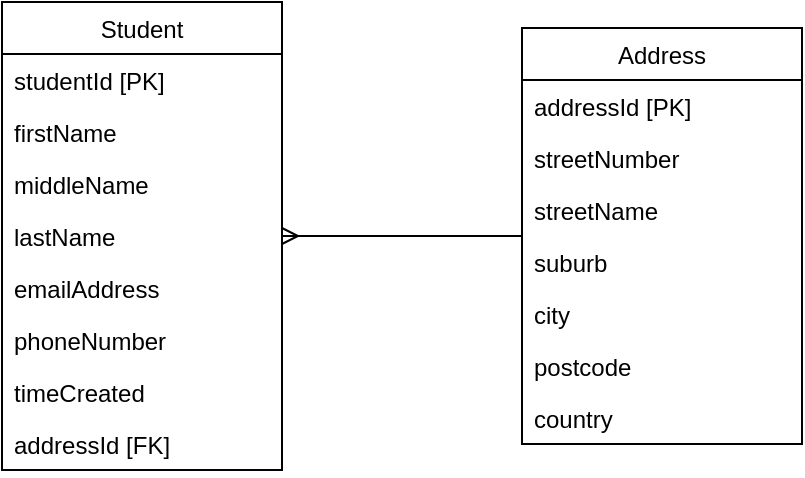 <mxfile version="13.5.3" type="github"><diagram id="20Etzp1RJjIa5D2KDDze" name="Page-1"><mxGraphModel dx="1422" dy="794" grid="1" gridSize="10" guides="1" tooltips="1" connect="1" arrows="1" fold="1" page="1" pageScale="1" pageWidth="827" pageHeight="1169" math="0" shadow="0"><root><mxCell id="0"/><mxCell id="1" parent="0"/><mxCell id="XsWeOJG-CSab12BeFdyH-18" value="" style="edgeStyle=entityRelationEdgeStyle;fontSize=12;html=1;endArrow=none;startArrow=ERmany;startFill=0;endFill=0;" edge="1" parent="1" source="XsWeOJG-CSab12BeFdyH-1" target="XsWeOJG-CSab12BeFdyH-5"><mxGeometry width="100" height="100" relative="1" as="geometry"><mxPoint x="360" y="510" as="sourcePoint"/><mxPoint x="460" y="410" as="targetPoint"/></mxGeometry></mxCell><mxCell id="XsWeOJG-CSab12BeFdyH-1" value="Student" style="swimlane;fontStyle=0;childLayout=stackLayout;horizontal=1;startSize=26;fillColor=none;horizontalStack=0;resizeParent=1;resizeParentMax=0;resizeLast=0;collapsible=1;marginBottom=0;" vertex="1" parent="1"><mxGeometry x="230" y="273" width="140" height="234" as="geometry"/></mxCell><mxCell id="XsWeOJG-CSab12BeFdyH-2" value="studentId [PK]" style="text;strokeColor=none;fillColor=none;align=left;verticalAlign=top;spacingLeft=4;spacingRight=4;overflow=hidden;rotatable=0;points=[[0,0.5],[1,0.5]];portConstraint=eastwest;" vertex="1" parent="XsWeOJG-CSab12BeFdyH-1"><mxGeometry y="26" width="140" height="26" as="geometry"/></mxCell><mxCell id="XsWeOJG-CSab12BeFdyH-3" value="firstName" style="text;strokeColor=none;fillColor=none;align=left;verticalAlign=top;spacingLeft=4;spacingRight=4;overflow=hidden;rotatable=0;points=[[0,0.5],[1,0.5]];portConstraint=eastwest;" vertex="1" parent="XsWeOJG-CSab12BeFdyH-1"><mxGeometry y="52" width="140" height="26" as="geometry"/></mxCell><mxCell id="XsWeOJG-CSab12BeFdyH-4" value="middleName" style="text;strokeColor=none;fillColor=none;align=left;verticalAlign=top;spacingLeft=4;spacingRight=4;overflow=hidden;rotatable=0;points=[[0,0.5],[1,0.5]];portConstraint=eastwest;" vertex="1" parent="XsWeOJG-CSab12BeFdyH-1"><mxGeometry y="78" width="140" height="26" as="geometry"/></mxCell><mxCell id="XsWeOJG-CSab12BeFdyH-9" value="lastName" style="text;strokeColor=none;fillColor=none;align=left;verticalAlign=top;spacingLeft=4;spacingRight=4;overflow=hidden;rotatable=0;points=[[0,0.5],[1,0.5]];portConstraint=eastwest;" vertex="1" parent="XsWeOJG-CSab12BeFdyH-1"><mxGeometry y="104" width="140" height="26" as="geometry"/></mxCell><mxCell id="XsWeOJG-CSab12BeFdyH-10" value="emailAddress" style="text;strokeColor=none;fillColor=none;align=left;verticalAlign=top;spacingLeft=4;spacingRight=4;overflow=hidden;rotatable=0;points=[[0,0.5],[1,0.5]];portConstraint=eastwest;" vertex="1" parent="XsWeOJG-CSab12BeFdyH-1"><mxGeometry y="130" width="140" height="26" as="geometry"/></mxCell><mxCell id="XsWeOJG-CSab12BeFdyH-11" value="phoneNumber" style="text;strokeColor=none;fillColor=none;align=left;verticalAlign=top;spacingLeft=4;spacingRight=4;overflow=hidden;rotatable=0;points=[[0,0.5],[1,0.5]];portConstraint=eastwest;" vertex="1" parent="XsWeOJG-CSab12BeFdyH-1"><mxGeometry y="156" width="140" height="26" as="geometry"/></mxCell><mxCell id="XsWeOJG-CSab12BeFdyH-12" value="timeCreated" style="text;strokeColor=none;fillColor=none;align=left;verticalAlign=top;spacingLeft=4;spacingRight=4;overflow=hidden;rotatable=0;points=[[0,0.5],[1,0.5]];portConstraint=eastwest;" vertex="1" parent="XsWeOJG-CSab12BeFdyH-1"><mxGeometry y="182" width="140" height="26" as="geometry"/></mxCell><mxCell id="XsWeOJG-CSab12BeFdyH-21" value="addressId [FK]" style="text;strokeColor=none;fillColor=none;align=left;verticalAlign=top;spacingLeft=4;spacingRight=4;overflow=hidden;rotatable=0;points=[[0,0.5],[1,0.5]];portConstraint=eastwest;" vertex="1" parent="XsWeOJG-CSab12BeFdyH-1"><mxGeometry y="208" width="140" height="26" as="geometry"/></mxCell><mxCell id="XsWeOJG-CSab12BeFdyH-5" value="Address" style="swimlane;fontStyle=0;childLayout=stackLayout;horizontal=1;startSize=26;fillColor=none;horizontalStack=0;resizeParent=1;resizeParentMax=0;resizeLast=0;collapsible=1;marginBottom=0;" vertex="1" parent="1"><mxGeometry x="490" y="286" width="140" height="208" as="geometry"/></mxCell><mxCell id="XsWeOJG-CSab12BeFdyH-6" value="addressId [PK]" style="text;strokeColor=none;fillColor=none;align=left;verticalAlign=top;spacingLeft=4;spacingRight=4;overflow=hidden;rotatable=0;points=[[0,0.5],[1,0.5]];portConstraint=eastwest;" vertex="1" parent="XsWeOJG-CSab12BeFdyH-5"><mxGeometry y="26" width="140" height="26" as="geometry"/></mxCell><mxCell id="XsWeOJG-CSab12BeFdyH-8" value="streetNumber" style="text;strokeColor=none;fillColor=none;align=left;verticalAlign=top;spacingLeft=4;spacingRight=4;overflow=hidden;rotatable=0;points=[[0,0.5],[1,0.5]];portConstraint=eastwest;" vertex="1" parent="XsWeOJG-CSab12BeFdyH-5"><mxGeometry y="52" width="140" height="26" as="geometry"/></mxCell><mxCell id="XsWeOJG-CSab12BeFdyH-13" value="streetName" style="text;strokeColor=none;fillColor=none;align=left;verticalAlign=top;spacingLeft=4;spacingRight=4;overflow=hidden;rotatable=0;points=[[0,0.5],[1,0.5]];portConstraint=eastwest;" vertex="1" parent="XsWeOJG-CSab12BeFdyH-5"><mxGeometry y="78" width="140" height="26" as="geometry"/></mxCell><mxCell id="XsWeOJG-CSab12BeFdyH-14" value="suburb" style="text;strokeColor=none;fillColor=none;align=left;verticalAlign=top;spacingLeft=4;spacingRight=4;overflow=hidden;rotatable=0;points=[[0,0.5],[1,0.5]];portConstraint=eastwest;" vertex="1" parent="XsWeOJG-CSab12BeFdyH-5"><mxGeometry y="104" width="140" height="26" as="geometry"/></mxCell><mxCell id="XsWeOJG-CSab12BeFdyH-15" value="city" style="text;strokeColor=none;fillColor=none;align=left;verticalAlign=top;spacingLeft=4;spacingRight=4;overflow=hidden;rotatable=0;points=[[0,0.5],[1,0.5]];portConstraint=eastwest;" vertex="1" parent="XsWeOJG-CSab12BeFdyH-5"><mxGeometry y="130" width="140" height="26" as="geometry"/></mxCell><mxCell id="XsWeOJG-CSab12BeFdyH-16" value="postcode" style="text;strokeColor=none;fillColor=none;align=left;verticalAlign=top;spacingLeft=4;spacingRight=4;overflow=hidden;rotatable=0;points=[[0,0.5],[1,0.5]];portConstraint=eastwest;" vertex="1" parent="XsWeOJG-CSab12BeFdyH-5"><mxGeometry y="156" width="140" height="26" as="geometry"/></mxCell><mxCell id="XsWeOJG-CSab12BeFdyH-17" value="country" style="text;strokeColor=none;fillColor=none;align=left;verticalAlign=top;spacingLeft=4;spacingRight=4;overflow=hidden;rotatable=0;points=[[0,0.5],[1,0.5]];portConstraint=eastwest;" vertex="1" parent="XsWeOJG-CSab12BeFdyH-5"><mxGeometry y="182" width="140" height="26" as="geometry"/></mxCell></root></mxGraphModel></diagram></mxfile>